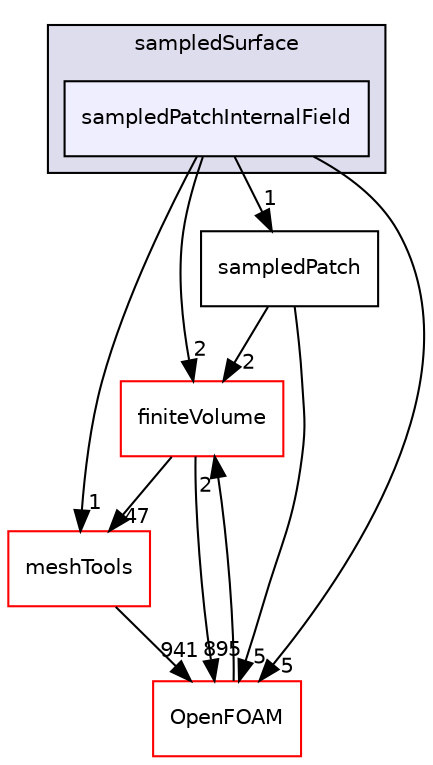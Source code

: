 digraph "src/sampling/sampledSurface/sampledPatchInternalField" {
  bgcolor=transparent;
  compound=true
  node [ fontsize="10", fontname="Helvetica"];
  edge [ labelfontsize="10", labelfontname="Helvetica"];
  subgraph clusterdir_daf57321dd7c30092fd489dbb1aa8219 {
    graph [ bgcolor="#ddddee", pencolor="black", label="sampledSurface" fontname="Helvetica", fontsize="10", URL="dir_daf57321dd7c30092fd489dbb1aa8219.html"]
  dir_1ea001cb957698c0139f1b98b7868ed7 [shape=box, label="sampledPatchInternalField", style="filled", fillcolor="#eeeeff", pencolor="black", URL="dir_1ea001cb957698c0139f1b98b7868ed7.html"];
  }
  dir_9bd15774b555cf7259a6fa18f99fe99b [shape=box label="finiteVolume" color="red" URL="dir_9bd15774b555cf7259a6fa18f99fe99b.html"];
  dir_ae30ad0bef50cf391b24c614251bb9fd [shape=box label="meshTools" color="red" URL="dir_ae30ad0bef50cf391b24c614251bb9fd.html"];
  dir_c5473ff19b20e6ec4dfe5c310b3778a8 [shape=box label="OpenFOAM" color="red" URL="dir_c5473ff19b20e6ec4dfe5c310b3778a8.html"];
  dir_f7799ea77055ce3ad02a444b41119248 [shape=box label="sampledPatch" URL="dir_f7799ea77055ce3ad02a444b41119248.html"];
  dir_1ea001cb957698c0139f1b98b7868ed7->dir_9bd15774b555cf7259a6fa18f99fe99b [headlabel="2", labeldistance=1.5 headhref="dir_003587_000814.html"];
  dir_1ea001cb957698c0139f1b98b7868ed7->dir_ae30ad0bef50cf391b24c614251bb9fd [headlabel="1", labeldistance=1.5 headhref="dir_003587_001949.html"];
  dir_1ea001cb957698c0139f1b98b7868ed7->dir_c5473ff19b20e6ec4dfe5c310b3778a8 [headlabel="5", labeldistance=1.5 headhref="dir_003587_002151.html"];
  dir_1ea001cb957698c0139f1b98b7868ed7->dir_f7799ea77055ce3ad02a444b41119248 [headlabel="1", labeldistance=1.5 headhref="dir_003587_003586.html"];
  dir_9bd15774b555cf7259a6fa18f99fe99b->dir_ae30ad0bef50cf391b24c614251bb9fd [headlabel="47", labeldistance=1.5 headhref="dir_000814_001949.html"];
  dir_9bd15774b555cf7259a6fa18f99fe99b->dir_c5473ff19b20e6ec4dfe5c310b3778a8 [headlabel="895", labeldistance=1.5 headhref="dir_000814_002151.html"];
  dir_ae30ad0bef50cf391b24c614251bb9fd->dir_c5473ff19b20e6ec4dfe5c310b3778a8 [headlabel="941", labeldistance=1.5 headhref="dir_001949_002151.html"];
  dir_c5473ff19b20e6ec4dfe5c310b3778a8->dir_9bd15774b555cf7259a6fa18f99fe99b [headlabel="2", labeldistance=1.5 headhref="dir_002151_000814.html"];
  dir_f7799ea77055ce3ad02a444b41119248->dir_9bd15774b555cf7259a6fa18f99fe99b [headlabel="2", labeldistance=1.5 headhref="dir_003586_000814.html"];
  dir_f7799ea77055ce3ad02a444b41119248->dir_c5473ff19b20e6ec4dfe5c310b3778a8 [headlabel="5", labeldistance=1.5 headhref="dir_003586_002151.html"];
}
